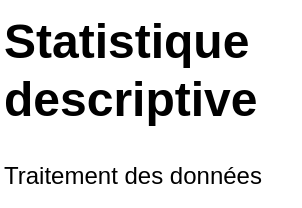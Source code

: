 <mxfile version="24.4.13" type="github">
  <diagram name="Page-1" id="S4iGcN87YycN1-mO8-58">
    <mxGraphModel dx="1434" dy="746" grid="1" gridSize="10" guides="1" tooltips="1" connect="1" arrows="1" fold="1" page="1" pageScale="1" pageWidth="827" pageHeight="1169" math="0" shadow="0">
      <root>
        <mxCell id="0" />
        <mxCell id="1" parent="0" />
        <mxCell id="Qmwp_-XaxjS77FFdiGAR-1" value="&lt;h1 style=&quot;margin-top: 0px;&quot;&gt;Statistique descriptive&lt;br&gt;&lt;/h1&gt;&lt;p&gt;Traitement des données&lt;br&gt;&lt;/p&gt;" style="text;html=1;whiteSpace=wrap;overflow=hidden;rounded=0;" vertex="1" parent="1">
          <mxGeometry x="320" y="330" width="150" height="100" as="geometry" />
        </mxCell>
      </root>
    </mxGraphModel>
  </diagram>
</mxfile>
